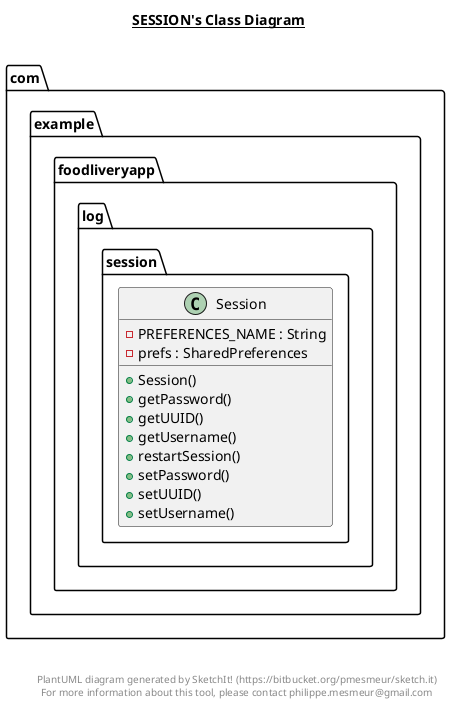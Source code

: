 @startuml

title __SESSION's Class Diagram__\n

  namespace com.example.foodliveryapp {
    namespace log {
      namespace session {
        class com.example.foodliveryapp.log.session.Session {
            - PREFERENCES_NAME : String
            - prefs : SharedPreferences
            + Session()
            + getPassword()
            + getUUID()
            + getUsername()
            + restartSession()
            + setPassword()
            + setUUID()
            + setUsername()
        }
      }
    }
  }
  



right footer


PlantUML diagram generated by SketchIt! (https://bitbucket.org/pmesmeur/sketch.it)
For more information about this tool, please contact philippe.mesmeur@gmail.com
endfooter

@enduml
